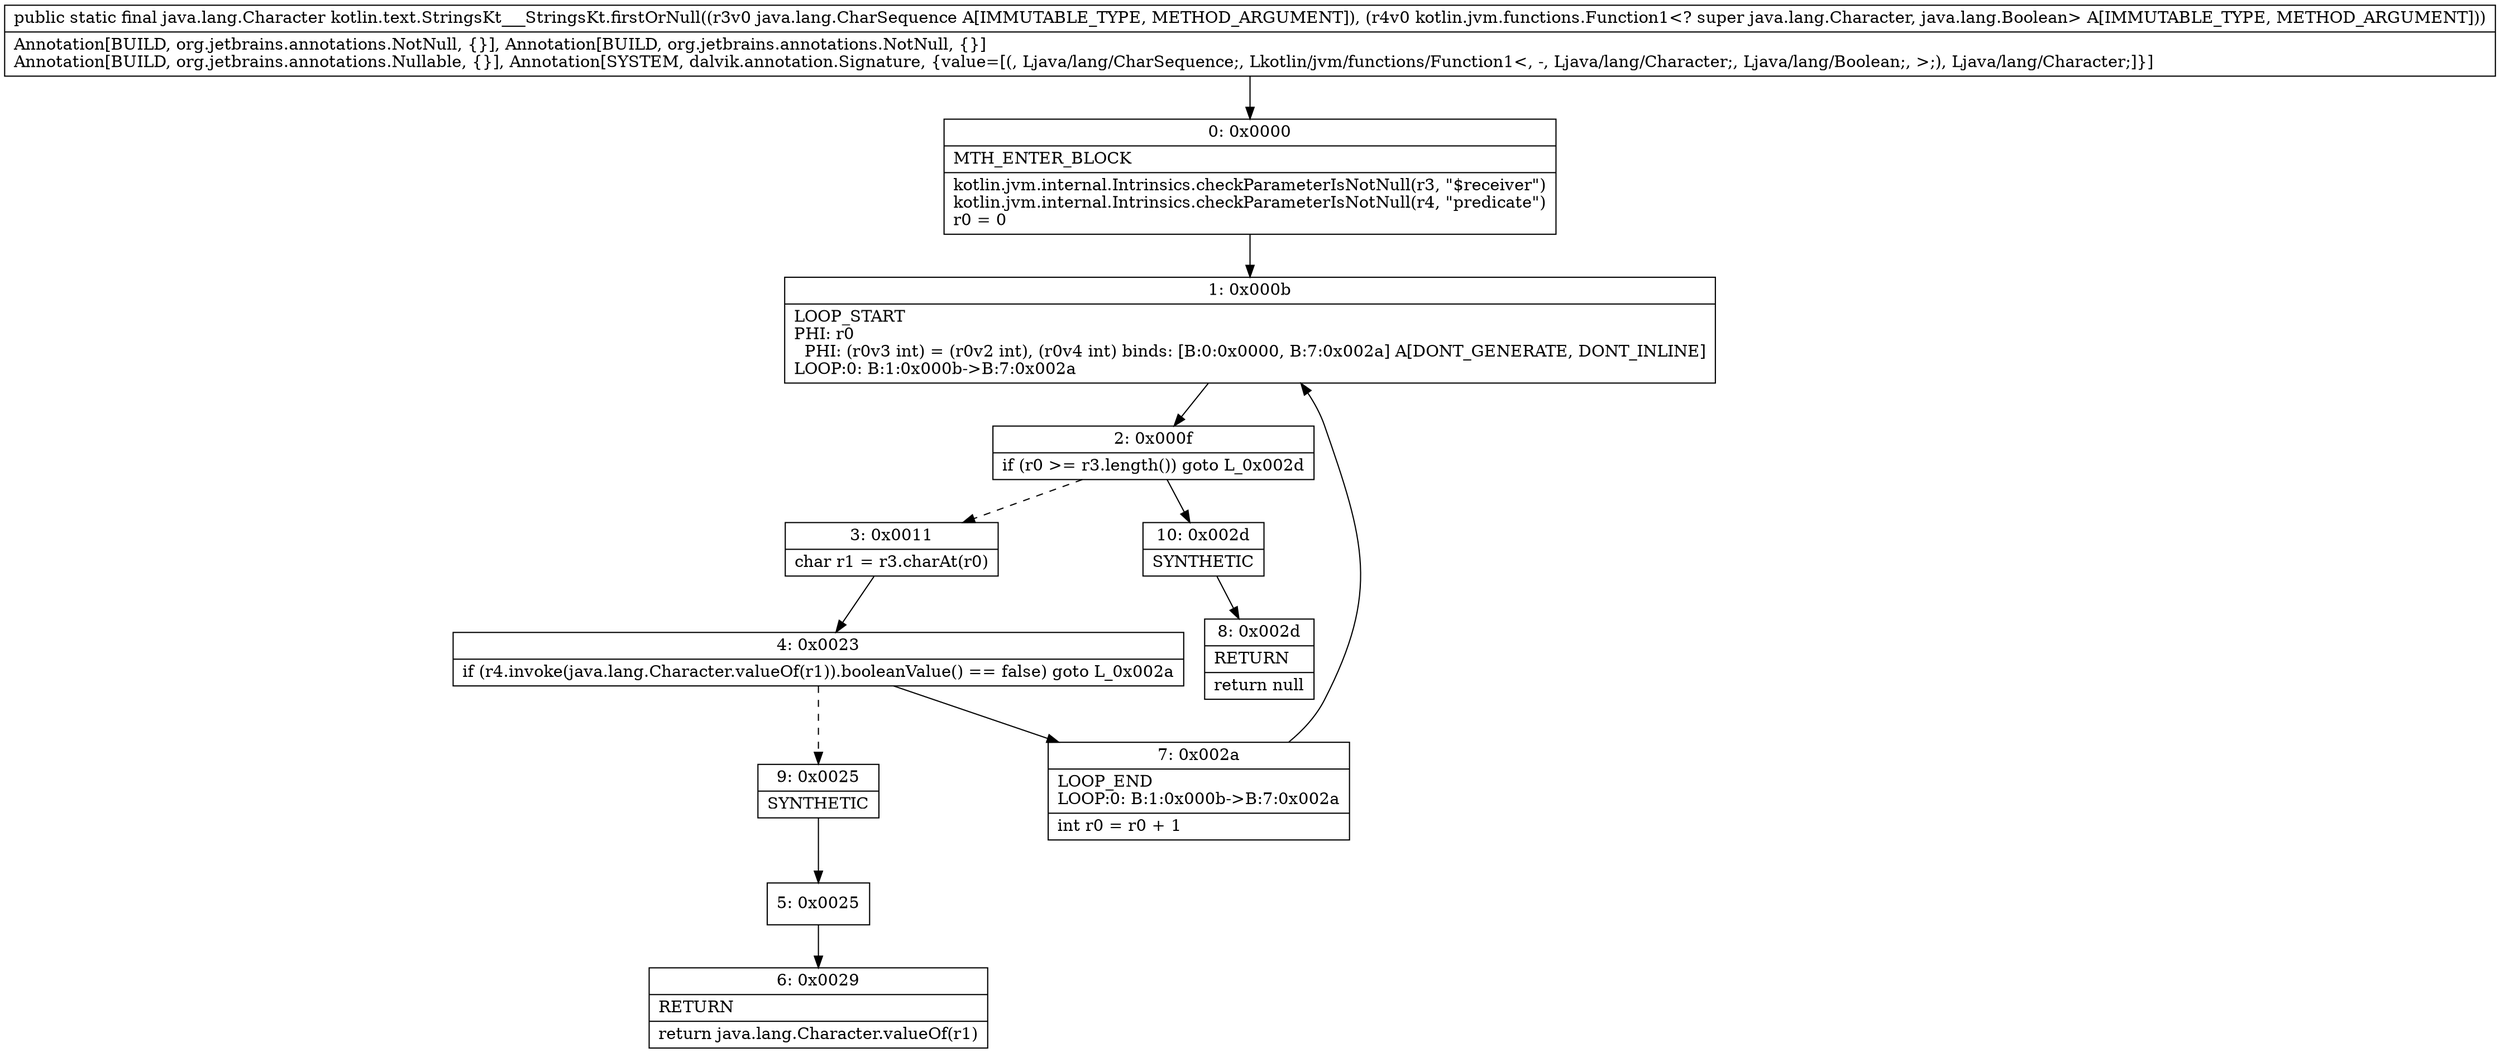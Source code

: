 digraph "CFG forkotlin.text.StringsKt___StringsKt.firstOrNull(Ljava\/lang\/CharSequence;Lkotlin\/jvm\/functions\/Function1;)Ljava\/lang\/Character;" {
Node_0 [shape=record,label="{0\:\ 0x0000|MTH_ENTER_BLOCK\l|kotlin.jvm.internal.Intrinsics.checkParameterIsNotNull(r3, \"$receiver\")\lkotlin.jvm.internal.Intrinsics.checkParameterIsNotNull(r4, \"predicate\")\lr0 = 0\l}"];
Node_1 [shape=record,label="{1\:\ 0x000b|LOOP_START\lPHI: r0 \l  PHI: (r0v3 int) = (r0v2 int), (r0v4 int) binds: [B:0:0x0000, B:7:0x002a] A[DONT_GENERATE, DONT_INLINE]\lLOOP:0: B:1:0x000b\-\>B:7:0x002a\l}"];
Node_2 [shape=record,label="{2\:\ 0x000f|if (r0 \>= r3.length()) goto L_0x002d\l}"];
Node_3 [shape=record,label="{3\:\ 0x0011|char r1 = r3.charAt(r0)\l}"];
Node_4 [shape=record,label="{4\:\ 0x0023|if (r4.invoke(java.lang.Character.valueOf(r1)).booleanValue() == false) goto L_0x002a\l}"];
Node_5 [shape=record,label="{5\:\ 0x0025}"];
Node_6 [shape=record,label="{6\:\ 0x0029|RETURN\l|return java.lang.Character.valueOf(r1)\l}"];
Node_7 [shape=record,label="{7\:\ 0x002a|LOOP_END\lLOOP:0: B:1:0x000b\-\>B:7:0x002a\l|int r0 = r0 + 1\l}"];
Node_8 [shape=record,label="{8\:\ 0x002d|RETURN\l|return null\l}"];
Node_9 [shape=record,label="{9\:\ 0x0025|SYNTHETIC\l}"];
Node_10 [shape=record,label="{10\:\ 0x002d|SYNTHETIC\l}"];
MethodNode[shape=record,label="{public static final java.lang.Character kotlin.text.StringsKt___StringsKt.firstOrNull((r3v0 java.lang.CharSequence A[IMMUTABLE_TYPE, METHOD_ARGUMENT]), (r4v0 kotlin.jvm.functions.Function1\<? super java.lang.Character, java.lang.Boolean\> A[IMMUTABLE_TYPE, METHOD_ARGUMENT]))  | Annotation[BUILD, org.jetbrains.annotations.NotNull, \{\}], Annotation[BUILD, org.jetbrains.annotations.NotNull, \{\}]\lAnnotation[BUILD, org.jetbrains.annotations.Nullable, \{\}], Annotation[SYSTEM, dalvik.annotation.Signature, \{value=[(, Ljava\/lang\/CharSequence;, Lkotlin\/jvm\/functions\/Function1\<, \-, Ljava\/lang\/Character;, Ljava\/lang\/Boolean;, \>;), Ljava\/lang\/Character;]\}]\l}"];
MethodNode -> Node_0;
Node_0 -> Node_1;
Node_1 -> Node_2;
Node_2 -> Node_3[style=dashed];
Node_2 -> Node_10;
Node_3 -> Node_4;
Node_4 -> Node_7;
Node_4 -> Node_9[style=dashed];
Node_5 -> Node_6;
Node_7 -> Node_1;
Node_9 -> Node_5;
Node_10 -> Node_8;
}

